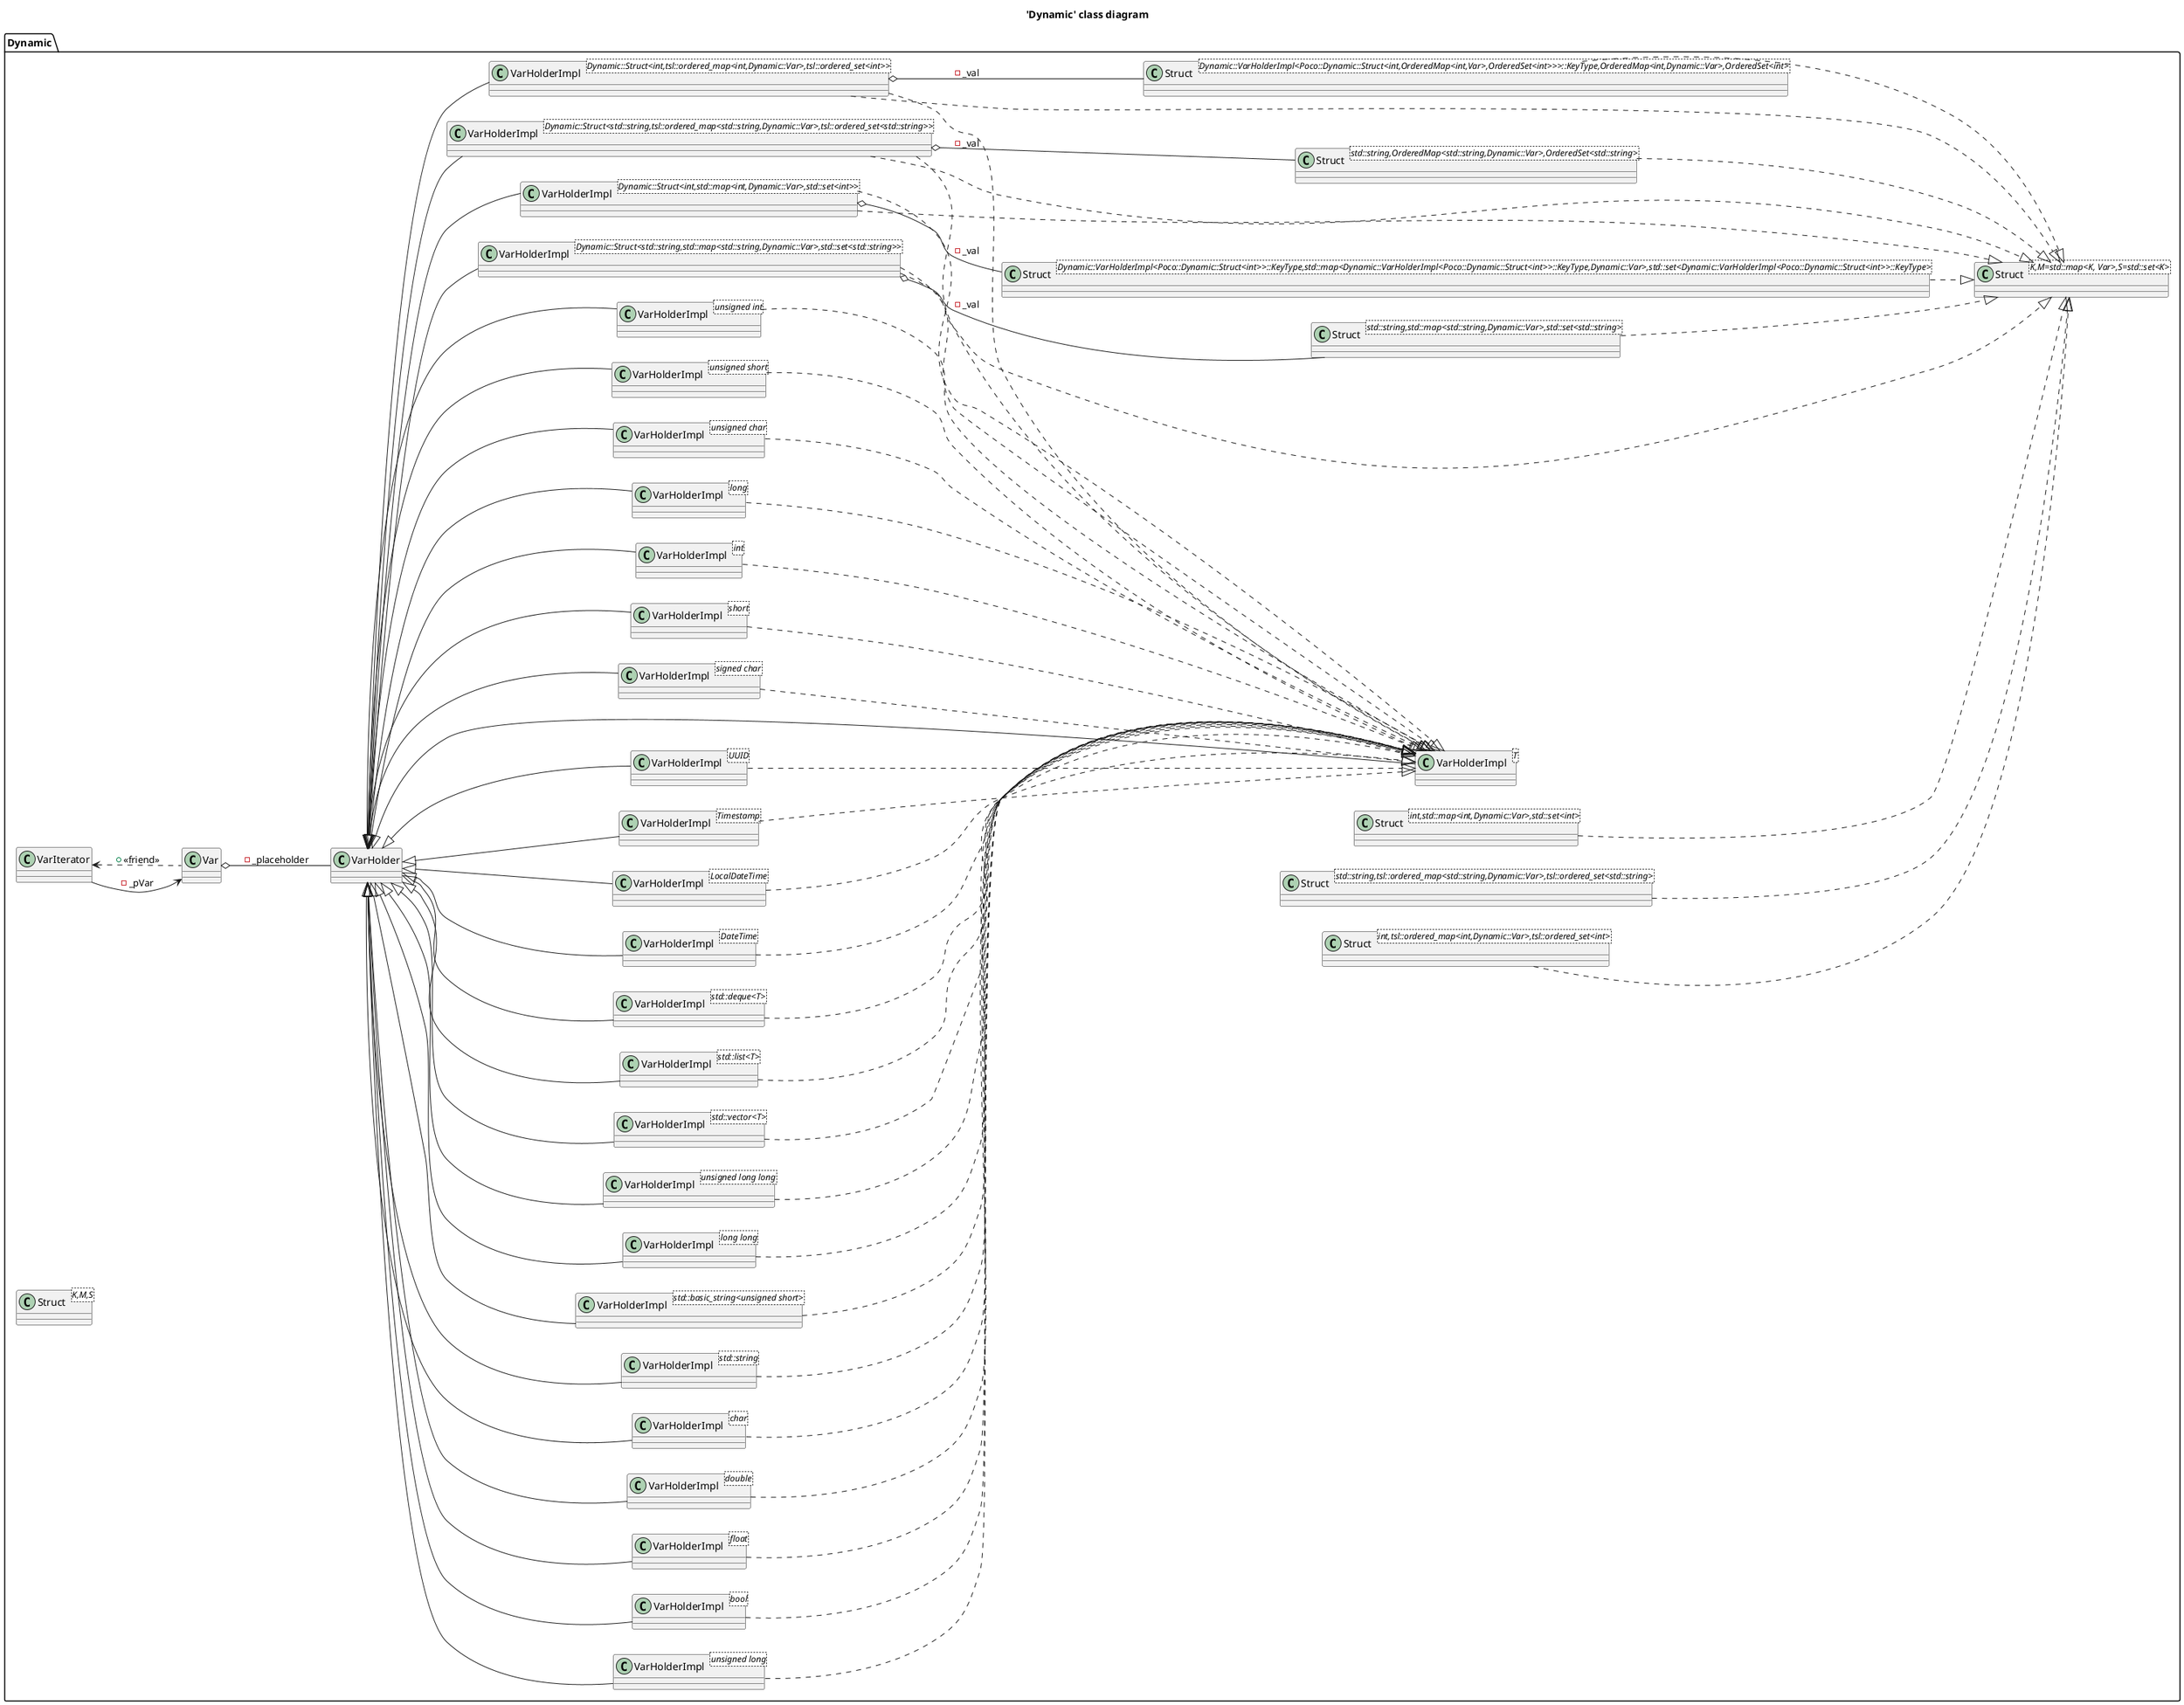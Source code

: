 @startuml
title 'Dynamic' class diagram
left to right direction
package [Dynamic] as C_0018250456975593344725 {
class "VarHolder" as C_0006560733041784049907
class C_0006560733041784049907 [[https://github.com/pocoproject/poco/blob/8d1aab0d2795ae394accebe313619b9605ef43be/Foundation/include/Poco/Dynamic/VarHolder.h#L117{VarHolder}]] {
__
}
class "VarHolderImpl<T>" as C_0008902936726276553299
class C_0008902936726276553299 [[https://github.com/pocoproject/poco/blob/8d1aab0d2795ae394accebe313619b9605ef43be/Foundation/include/Poco/Dynamic/VarHolder.h#L792{VarHolderImpl}]] {
__
}
class "VarHolderImpl<signed char>" as C_0017193326596675876531
class C_0017193326596675876531 [[https://github.com/pocoproject/poco/blob/8d1aab0d2795ae394accebe313619b9605ef43be/Foundation/include/Poco/Dynamic/VarHolder.h#L1125{VarHolderImpl}]] {
__
}
class "VarHolderImpl<short>" as C_0001590464749032019147
class C_0001590464749032019147 [[https://github.com/pocoproject/poco/blob/8d1aab0d2795ae394accebe313619b9605ef43be/Foundation/include/Poco/Dynamic/VarHolder.h#L1279{VarHolderImpl}]] {
__
}
class "VarHolderImpl<int>" as C_0007814147618587503868
class C_0007814147618587503868 [[https://github.com/pocoproject/poco/blob/8d1aab0d2795ae394accebe313619b9605ef43be/Foundation/include/Poco/Dynamic/VarHolder.h#L1430{VarHolderImpl}]] {
__
}
class "VarHolderImpl<long>" as C_0014435452943192339411
class C_0014435452943192339411 [[https://github.com/pocoproject/poco/blob/8d1aab0d2795ae394accebe313619b9605ef43be/Foundation/include/Poco/Dynamic/VarHolder.h#L1580{VarHolderImpl}]] {
__
}
class "VarHolderImpl<unsigned char>" as C_0014656076109500202996
class C_0014656076109500202996 [[https://github.com/pocoproject/poco/blob/8d1aab0d2795ae394accebe313619b9605ef43be/Foundation/include/Poco/Dynamic/VarHolder.h#L1745{VarHolderImpl}]] {
__
}
class "VarHolderImpl<unsigned short>" as C_0004577491316471355845
class C_0004577491316471355845 [[https://github.com/pocoproject/poco/blob/8d1aab0d2795ae394accebe313619b9605ef43be/Foundation/include/Poco/Dynamic/VarHolder.h#L1895{VarHolderImpl}]] {
__
}
class "VarHolderImpl<unsigned int>" as C_0001330030738046522862
class C_0001330030738046522862 [[https://github.com/pocoproject/poco/blob/8d1aab0d2795ae394accebe313619b9605ef43be/Foundation/include/Poco/Dynamic/VarHolder.h#L2045{VarHolderImpl}]] {
__
}
class "VarHolderImpl<unsigned long>" as C_0011675212598757160875
class C_0011675212598757160875 [[https://github.com/pocoproject/poco/blob/8d1aab0d2795ae394accebe313619b9605ef43be/Foundation/include/Poco/Dynamic/VarHolder.h#L2195{VarHolderImpl}]] {
__
}
class "VarHolderImpl<bool>" as C_0004794232876594608484
class C_0004794232876594608484 [[https://github.com/pocoproject/poco/blob/8d1aab0d2795ae394accebe313619b9605ef43be/Foundation/include/Poco/Dynamic/VarHolder.h#L2366{VarHolderImpl}]] {
__
}
class "VarHolderImpl<float>" as C_0003076952417802020269
class C_0003076952417802020269 [[https://github.com/pocoproject/poco/blob/8d1aab0d2795ae394accebe313619b9605ef43be/Foundation/include/Poco/Dynamic/VarHolder.h#L2513{VarHolderImpl}]] {
__
}
class "VarHolderImpl<double>" as C_0017938056422331944898
class C_0017938056422331944898 [[https://github.com/pocoproject/poco/blob/8d1aab0d2795ae394accebe313619b9605ef43be/Foundation/include/Poco/Dynamic/VarHolder.h#L2664{VarHolderImpl}]] {
__
}
class "VarHolderImpl<char>" as C_0015537451038073743184
class C_0015537451038073743184 [[https://github.com/pocoproject/poco/blob/8d1aab0d2795ae394accebe313619b9605ef43be/Foundation/include/Poco/Dynamic/VarHolder.h#L2821{VarHolderImpl}]] {
__
}
class "VarHolderImpl<std::string>" as C_0018335226698853316069
class C_0018335226698853316069 [[https://github.com/pocoproject/poco/blob/8d1aab0d2795ae394accebe313619b9605ef43be/Foundation/include/Poco/Dynamic/VarHolder.h#L2969{VarHolderImpl}]] {
__
}
class "VarHolderImpl<std::basic_string<unsigned short>>" as C_0010962950936329599754
class C_0010962950936329599754 [[https://github.com/pocoproject/poco/blob/8d1aab0d2795ae394accebe313619b9605ef43be/Foundation/include/Poco/Dynamic/VarHolder.h#L3164{VarHolderImpl}]] {
__
}
class "VarHolderImpl<long long>" as C_0013169386282775244937
class C_0013169386282775244937 [[https://github.com/pocoproject/poco/blob/8d1aab0d2795ae394accebe313619b9605ef43be/Foundation/include/Poco/Dynamic/VarHolder.h#L3642{VarHolderImpl}]] {
__
}
class "VarHolderImpl<unsigned long long>" as C_0012669232272379142870
class C_0012669232272379142870 [[https://github.com/pocoproject/poco/blob/8d1aab0d2795ae394accebe313619b9605ef43be/Foundation/include/Poco/Dynamic/VarHolder.h#L3788{VarHolderImpl}]] {
__
}
class "VarHolderImpl<std::vector<T>>" as C_0007282463725455415157
class C_0007282463725455415157 [[https://github.com/pocoproject/poco/blob/8d1aab0d2795ae394accebe313619b9605ef43be/Foundation/include/Poco/Dynamic/VarHolder.h#L3937{VarHolderImpl}]] {
__
}
class "VarHolderImpl<std::list<T>>" as C_0002846183718016432258
class C_0002846183718016432258 [[https://github.com/pocoproject/poco/blob/8d1aab0d2795ae394accebe313619b9605ef43be/Foundation/include/Poco/Dynamic/VarHolder.h#L4000{VarHolderImpl}]] {
__
}
class "VarHolderImpl<std::deque<T>>" as C_0010800677433113392431
class C_0010800677433113392431 [[https://github.com/pocoproject/poco/blob/8d1aab0d2795ae394accebe313619b9605ef43be/Foundation/include/Poco/Dynamic/VarHolder.h#L4073{VarHolderImpl}]] {
__
}
class "VarHolderImpl<DateTime>" as C_0005592001403327304596
class C_0005592001403327304596 [[https://github.com/pocoproject/poco/blob/8d1aab0d2795ae394accebe313619b9605ef43be/Foundation/include/Poco/Dynamic/VarHolder.h#L4136{VarHolderImpl}]] {
__
}
class "VarHolderImpl<LocalDateTime>" as C_0014806173003328354858
class C_0014806173003328354858 [[https://github.com/pocoproject/poco/blob/8d1aab0d2795ae394accebe313619b9605ef43be/Foundation/include/Poco/Dynamic/VarHolder.h#L4284{VarHolderImpl}]] {
__
}
class "VarHolderImpl<Timestamp>" as C_0011668093361001572173
class C_0011668093361001572173 [[https://github.com/pocoproject/poco/blob/8d1aab0d2795ae394accebe313619b9605ef43be/Foundation/include/Poco/Dynamic/VarHolder.h#L4416{VarHolderImpl}]] {
__
}
class "VarHolderImpl<UUID>" as C_0010289915845226196651
class C_0010289915845226196651 [[https://github.com/pocoproject/poco/blob/8d1aab0d2795ae394accebe313619b9605ef43be/Foundation/include/Poco/Dynamic/VarHolder.h#L4549{VarHolderImpl}]] {
__
}
class "VarIterator" as C_0017897477804007188430
class C_0017897477804007188430 [[https://github.com/pocoproject/poco/blob/8d1aab0d2795ae394accebe313619b9605ef43be/Foundation/include/Poco/Dynamic/VarIterator.h#L33{VarIterator}]] {
__
}
class "Var" as C_0014620750009015572001
class C_0014620750009015572001 [[https://github.com/pocoproject/poco/blob/8d1aab0d2795ae394accebe313619b9605ef43be/Foundation/include/Poco/Dynamic/Var.h#L41{Var}]] {
__
}
class "Struct<K,M=std::map<K, Var>,S=std::set<K>>" as C_0004501439813937074789
class C_0004501439813937074789 [[https://github.com/pocoproject/poco/blob/8d1aab0d2795ae394accebe313619b9605ef43be/Foundation/include/Poco/Dynamic/Struct.h#L67{Struct}]] {
__
}
class "Struct<std::string,std::map<std::string,Dynamic::Var>,std::set<std::string>>" as C_0004218770179915669241
class C_0004218770179915669241 [[https://github.com/pocoproject/poco/blob/8d1aab0d2795ae394accebe313619b9605ef43be/Foundation/include/Poco/Dynamic/Struct.h#L299{Struct}]] {
__
}
class "Struct<int,std::map<int,Dynamic::Var>,std::set<int>>" as C_0001876179653562717827
class C_0001876179653562717827 [[https://github.com/pocoproject/poco/blob/8d1aab0d2795ae394accebe313619b9605ef43be/Foundation/include/Poco/Dynamic/Struct.h#L300{Struct}]] {
__
}
class "Struct<std::string,tsl::ordered_map<std::string,Dynamic::Var>,tsl::ordered_set<std::string>>" as C_0015958186884751077039
class C_0015958186884751077039 [[https://github.com/pocoproject/poco/blob/8d1aab0d2795ae394accebe313619b9605ef43be/Foundation/include/Poco/Dynamic/Struct.h#L302{Struct}]] {
__
}
class "Struct<int,tsl::ordered_map<int,Dynamic::Var>,tsl::ordered_set<int>>" as C_0007814350189966325201
class C_0007814350189966325201 [[https://github.com/pocoproject/poco/blob/8d1aab0d2795ae394accebe313619b9605ef43be/Foundation/include/Poco/Dynamic/Struct.h#L303{Struct}]] {
__
}
class "VarHolderImpl<Dynamic::Struct<std::string,std::map<std::string,Dynamic::Var>,std::set<std::string>>>" as C_0000047673709882110439
class C_0000047673709882110439 [[https://github.com/pocoproject/poco/blob/8d1aab0d2795ae394accebe313619b9605ef43be/Foundation/include/Poco/Dynamic/Struct.h#L309{VarHolderImpl}]] {
__
}
class "Struct<Dynamic::VarHolderImpl<Poco::Dynamic::Struct<int>>::KeyType,std::map<Dynamic::VarHolderImpl<Poco::Dynamic::Struct<int>>::KeyType,Dynamic::Var>,std::set<Dynamic::VarHolderImpl<Poco::Dynamic::Struct<int>>::KeyType>>" as C_0009696703665851560414
class C_0009696703665851560414 [[https://github.com/pocoproject/poco/blob/8d1aab0d2795ae394accebe313619b9605ef43be/Foundation/include/Poco/Dynamic/Struct.h#L67{Struct}]] {
__
}
class "VarHolderImpl<Dynamic::Struct<int,std::map<int,Dynamic::Var>,std::set<int>>>" as C_0002701793325544761132
class C_0002701793325544761132 [[https://github.com/pocoproject/poco/blob/8d1aab0d2795ae394accebe313619b9605ef43be/Foundation/include/Poco/Dynamic/Struct.h#L474{VarHolderImpl}]] {
__
}
class "Struct<std::string,OrderedMap<std::string,Dynamic::Var>,OrderedSet<std::string>>" as C_0002280605106312968087
class C_0002280605106312968087 [[https://github.com/pocoproject/poco/blob/8d1aab0d2795ae394accebe313619b9605ef43be/Foundation/include/Poco/Dynamic/Struct.h#L67{Struct}]] {
__
}
class "VarHolderImpl<Dynamic::Struct<std::string,tsl::ordered_map<std::string,Dynamic::Var>,tsl::ordered_set<std::string>>>" as C_0007358024489650744335
class C_0007358024489650744335 [[https://github.com/pocoproject/poco/blob/8d1aab0d2795ae394accebe313619b9605ef43be/Foundation/include/Poco/Dynamic/Struct.h#L639{VarHolderImpl}]] {
__
}
class "Struct<Dynamic::VarHolderImpl<Poco::Dynamic::Struct<int,OrderedMap<int,Var>,OrderedSet<int>>>::KeyType,OrderedMap<int,Dynamic::Var>,OrderedSet<int>>" as C_0011154956825926247026
class C_0011154956825926247026 [[https://github.com/pocoproject/poco/blob/8d1aab0d2795ae394accebe313619b9605ef43be/Foundation/include/Poco/Dynamic/Struct.h#L67{Struct}]] {
__
}
class "VarHolderImpl<Dynamic::Struct<int,tsl::ordered_map<int,Dynamic::Var>,tsl::ordered_set<int>>>" as C_0007909624509698723516
class C_0007909624509698723516 [[https://github.com/pocoproject/poco/blob/8d1aab0d2795ae394accebe313619b9605ef43be/Foundation/include/Poco/Dynamic/Struct.h#L804{VarHolderImpl}]] {
__
}
class "Struct<K,M,S>" as C_0007013158600366395351
class C_0007013158600366395351 [[https://github.com/pocoproject/poco/blob/8d1aab0d2795ae394accebe313619b9605ef43be/Foundation/include/Poco/Dynamic/Var.h#L38{Struct}]] {
__
}
}
C_0006560733041784049907 <|-- C_0008902936726276553299
C_0017193326596675876531 ..|> C_0008902936726276553299
C_0006560733041784049907 <|-- C_0017193326596675876531
C_0001590464749032019147 ..|> C_0008902936726276553299
C_0006560733041784049907 <|-- C_0001590464749032019147
C_0007814147618587503868 ..|> C_0008902936726276553299
C_0006560733041784049907 <|-- C_0007814147618587503868
C_0014435452943192339411 ..|> C_0008902936726276553299
C_0006560733041784049907 <|-- C_0014435452943192339411
C_0014656076109500202996 ..|> C_0008902936726276553299
C_0006560733041784049907 <|-- C_0014656076109500202996
C_0004577491316471355845 ..|> C_0008902936726276553299
C_0006560733041784049907 <|-- C_0004577491316471355845
C_0001330030738046522862 ..|> C_0008902936726276553299
C_0006560733041784049907 <|-- C_0001330030738046522862
C_0011675212598757160875 ..|> C_0008902936726276553299
C_0006560733041784049907 <|-- C_0011675212598757160875
C_0004794232876594608484 ..|> C_0008902936726276553299
C_0006560733041784049907 <|-- C_0004794232876594608484
C_0003076952417802020269 ..|> C_0008902936726276553299
C_0006560733041784049907 <|-- C_0003076952417802020269
C_0017938056422331944898 ..|> C_0008902936726276553299
C_0006560733041784049907 <|-- C_0017938056422331944898
C_0015537451038073743184 ..|> C_0008902936726276553299
C_0006560733041784049907 <|-- C_0015537451038073743184
C_0018335226698853316069 ..|> C_0008902936726276553299
C_0006560733041784049907 <|-- C_0018335226698853316069
C_0010962950936329599754 ..|> C_0008902936726276553299
C_0006560733041784049907 <|-- C_0010962950936329599754
C_0013169386282775244937 ..|> C_0008902936726276553299
C_0006560733041784049907 <|-- C_0013169386282775244937
C_0012669232272379142870 ..|> C_0008902936726276553299
C_0006560733041784049907 <|-- C_0012669232272379142870
C_0007282463725455415157 ..|> C_0008902936726276553299
C_0006560733041784049907 <|-- C_0007282463725455415157
C_0002846183718016432258 ..|> C_0008902936726276553299
C_0006560733041784049907 <|-- C_0002846183718016432258
C_0010800677433113392431 ..|> C_0008902936726276553299
C_0006560733041784049907 <|-- C_0010800677433113392431
C_0005592001403327304596 ..|> C_0008902936726276553299
C_0006560733041784049907 <|-- C_0005592001403327304596
C_0014806173003328354858 ..|> C_0008902936726276553299
C_0006560733041784049907 <|-- C_0014806173003328354858
C_0011668093361001572173 ..|> C_0008902936726276553299
C_0006560733041784049907 <|-- C_0011668093361001572173
C_0010289915845226196651 ..|> C_0008902936726276553299
C_0006560733041784049907 <|-- C_0010289915845226196651
C_0017897477804007188430 --> C_0014620750009015572001 [[https://github.com/pocoproject/poco/blob/8d1aab0d2795ae394accebe313619b9605ef43be/Foundation/include/Poco/Dynamic/VarIterator.h#L129{_pVar}]] : -_pVar
C_0017897477804007188430 <.. C_0014620750009015572001 : +<<friend>>
C_0014620750009015572001 o-- C_0006560733041784049907 [[https://github.com/pocoproject/poco/blob/8d1aab0d2795ae394accebe313619b9605ef43be/Foundation/include/Poco/Dynamic/Var.h#L613{_placeholder}]] : -_placeholder
C_0004218770179915669241 ..|> C_0004501439813937074789
C_0001876179653562717827 ..|> C_0004501439813937074789
C_0015958186884751077039 ..|> C_0004501439813937074789
C_0007814350189966325201 ..|> C_0004501439813937074789
C_0000047673709882110439 ..|> C_0004501439813937074789
C_0000047673709882110439 ..|> C_0008902936726276553299
C_0006560733041784049907 <|-- C_0000047673709882110439
C_0000047673709882110439 o-- C_0004218770179915669241 [[https://github.com/pocoproject/poco/blob/8d1aab0d2795ae394accebe313619b9605ef43be/Foundation/include/Poco/Dynamic/Struct.h#L469{_val}]] : -_val
C_0009696703665851560414 ..|> C_0004501439813937074789
C_0002701793325544761132 ..|> C_0004501439813937074789
C_0002701793325544761132 ..|> C_0008902936726276553299
C_0006560733041784049907 <|-- C_0002701793325544761132
C_0002701793325544761132 o-- C_0009696703665851560414 [[https://github.com/pocoproject/poco/blob/8d1aab0d2795ae394accebe313619b9605ef43be/Foundation/include/Poco/Dynamic/Struct.h#L634{_val}]] : -_val
C_0002280605106312968087 ..|> C_0004501439813937074789
C_0007358024489650744335 ..|> C_0004501439813937074789
C_0007358024489650744335 ..|> C_0008902936726276553299
C_0006560733041784049907 <|-- C_0007358024489650744335
C_0007358024489650744335 o-- C_0002280605106312968087 [[https://github.com/pocoproject/poco/blob/8d1aab0d2795ae394accebe313619b9605ef43be/Foundation/include/Poco/Dynamic/Struct.h#L799{_val}]] : -_val
C_0011154956825926247026 ..|> C_0004501439813937074789
C_0007909624509698723516 ..|> C_0004501439813937074789
C_0007909624509698723516 ..|> C_0008902936726276553299
C_0006560733041784049907 <|-- C_0007909624509698723516
C_0007909624509698723516 o-- C_0011154956825926247026 [[https://github.com/pocoproject/poco/blob/8d1aab0d2795ae394accebe313619b9605ef43be/Foundation/include/Poco/Dynamic/Struct.h#L964{_val}]] : -_val

'Generated with clang-uml, version 0.6.0
'LLVM version Ubuntu clang version 19.1.1 (1ubuntu1)
@enduml

